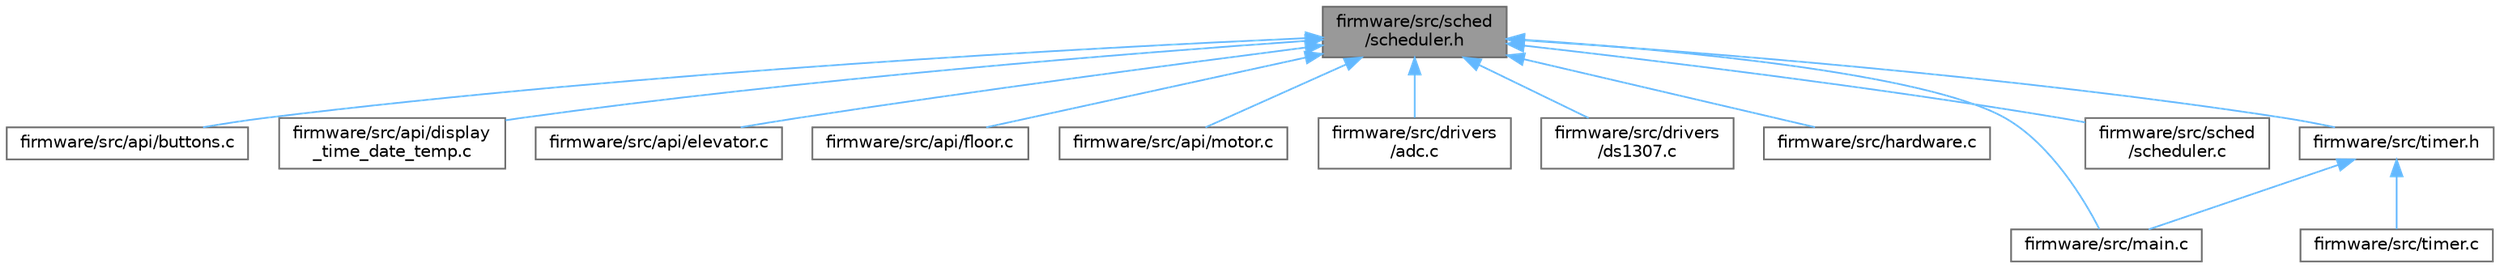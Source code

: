 digraph "firmware/src/sched/scheduler.h"
{
 // LATEX_PDF_SIZE
  bgcolor="transparent";
  edge [fontname=Helvetica,fontsize=10,labelfontname=Helvetica,labelfontsize=10];
  node [fontname=Helvetica,fontsize=10,shape=box,height=0.2,width=0.4];
  Node1 [id="Node000001",label="firmware/src/sched\l/scheduler.h",height=0.2,width=0.4,color="gray40", fillcolor="grey60", style="filled", fontcolor="black",tooltip=" "];
  Node1 -> Node2 [id="edge1_Node000001_Node000002",dir="back",color="steelblue1",style="solid",tooltip=" "];
  Node2 [id="Node000002",label="firmware/src/api/buttons.c",height=0.2,width=0.4,color="grey40", fillcolor="white", style="filled",URL="$buttons_8c.html",tooltip=" "];
  Node1 -> Node3 [id="edge2_Node000001_Node000003",dir="back",color="steelblue1",style="solid",tooltip=" "];
  Node3 [id="Node000003",label="firmware/src/api/display\l_time_date_temp.c",height=0.2,width=0.4,color="grey40", fillcolor="white", style="filled",URL="$display__time__date__temp_8c.html",tooltip=" "];
  Node1 -> Node4 [id="edge3_Node000001_Node000004",dir="back",color="steelblue1",style="solid",tooltip=" "];
  Node4 [id="Node000004",label="firmware/src/api/elevator.c",height=0.2,width=0.4,color="grey40", fillcolor="white", style="filled",URL="$elevator_8c.html",tooltip="The scheduler for the elevator."];
  Node1 -> Node5 [id="edge4_Node000001_Node000005",dir="back",color="steelblue1",style="solid",tooltip=" "];
  Node5 [id="Node000005",label="firmware/src/api/floor.c",height=0.2,width=0.4,color="grey40", fillcolor="white", style="filled",URL="$floor_8c.html",tooltip="Implementation of the floor monitor API."];
  Node1 -> Node6 [id="edge5_Node000001_Node000006",dir="back",color="steelblue1",style="solid",tooltip=" "];
  Node6 [id="Node000006",label="firmware/src/api/motor.c",height=0.2,width=0.4,color="grey40", fillcolor="white", style="filled",URL="$motor_8c.html",tooltip=" "];
  Node1 -> Node7 [id="edge6_Node000001_Node000007",dir="back",color="steelblue1",style="solid",tooltip=" "];
  Node7 [id="Node000007",label="firmware/src/drivers\l/adc.c",height=0.2,width=0.4,color="grey40", fillcolor="white", style="filled",URL="$adc_8c.html",tooltip=" "];
  Node1 -> Node8 [id="edge7_Node000001_Node000008",dir="back",color="steelblue1",style="solid",tooltip=" "];
  Node8 [id="Node000008",label="firmware/src/drivers\l/ds1307.c",height=0.2,width=0.4,color="grey40", fillcolor="white", style="filled",URL="$ds1307_8c.html",tooltip=" "];
  Node1 -> Node9 [id="edge8_Node000001_Node000009",dir="back",color="steelblue1",style="solid",tooltip=" "];
  Node9 [id="Node000009",label="firmware/src/hardware.c",height=0.2,width=0.4,color="grey40", fillcolor="white", style="filled",URL="$hardware_8c.html",tooltip=" "];
  Node1 -> Node10 [id="edge9_Node000001_Node000010",dir="back",color="steelblue1",style="solid",tooltip=" "];
  Node10 [id="Node000010",label="firmware/src/main.c",height=0.2,width=0.4,color="grey40", fillcolor="white", style="filled",URL="$main_8c.html",tooltip=" "];
  Node1 -> Node11 [id="edge10_Node000001_Node000011",dir="back",color="steelblue1",style="solid",tooltip=" "];
  Node11 [id="Node000011",label="firmware/src/sched\l/scheduler.c",height=0.2,width=0.4,color="grey40", fillcolor="white", style="filled",URL="$scheduler_8c.html",tooltip="Co-operative scheduler."];
  Node1 -> Node12 [id="edge11_Node000001_Node000012",dir="back",color="steelblue1",style="solid",tooltip=" "];
  Node12 [id="Node000012",label="firmware/src/timer.h",height=0.2,width=0.4,color="grey40", fillcolor="white", style="filled",URL="$timer_8h.html",tooltip=" "];
  Node12 -> Node10 [id="edge12_Node000012_Node000010",dir="back",color="steelblue1",style="solid",tooltip=" "];
  Node12 -> Node13 [id="edge13_Node000012_Node000013",dir="back",color="steelblue1",style="solid",tooltip=" "];
  Node13 [id="Node000013",label="firmware/src/timer.c",height=0.2,width=0.4,color="grey40", fillcolor="white", style="filled",URL="$timer_8c.html",tooltip=" "];
}
